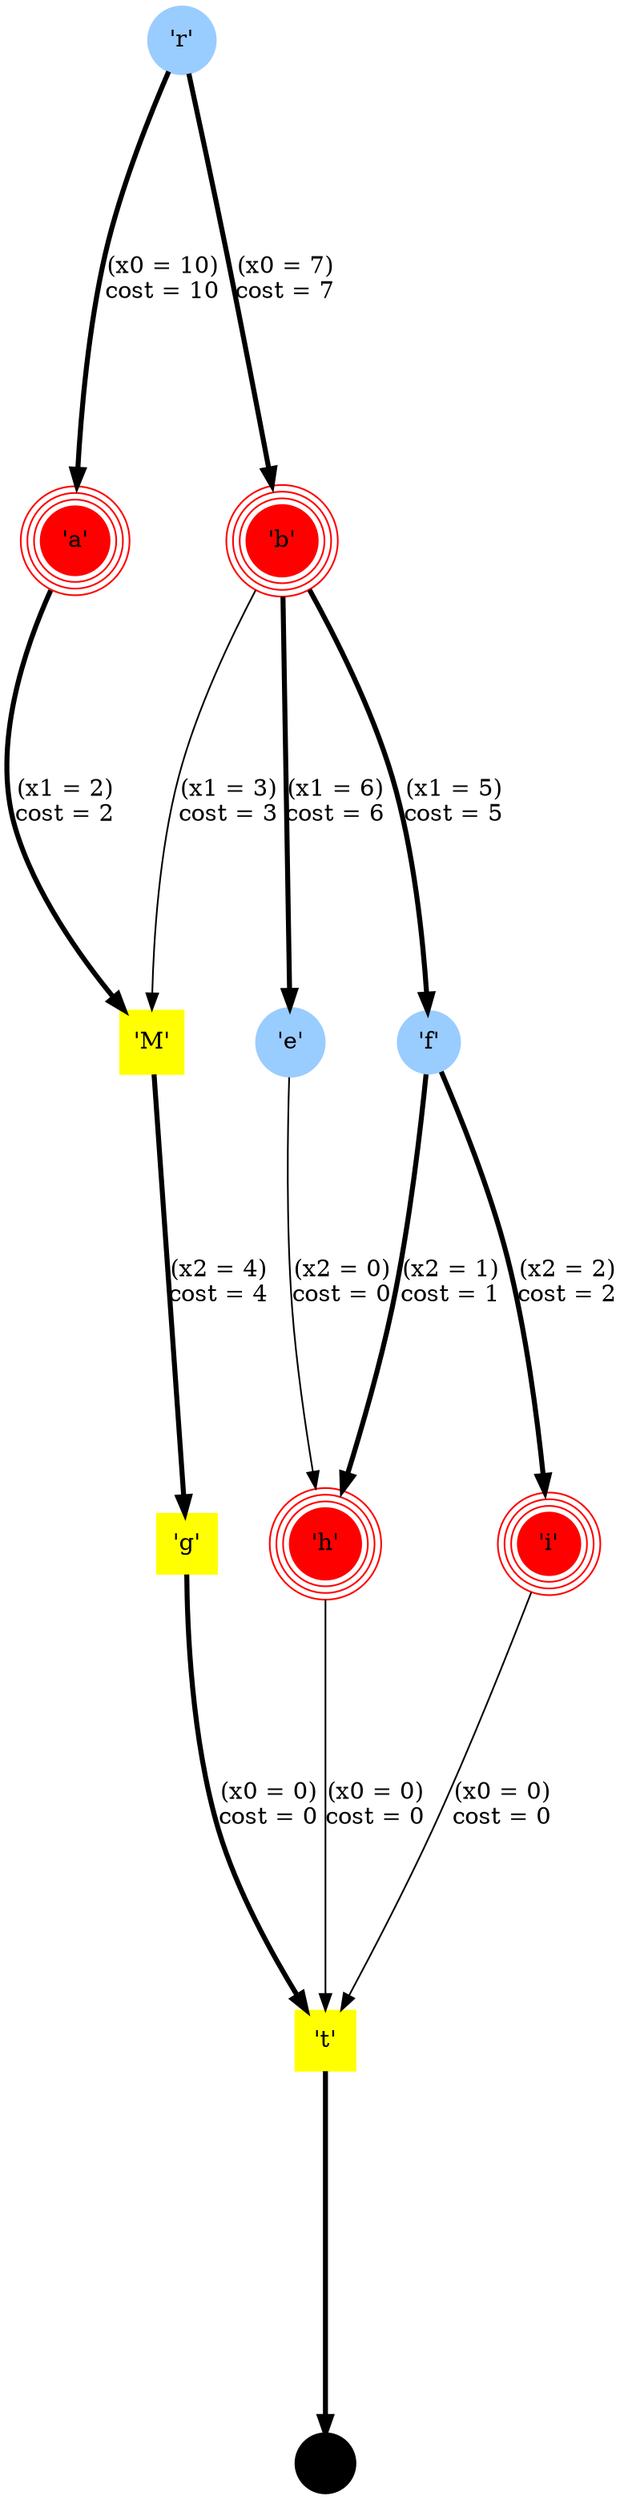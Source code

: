 digraph {
	ranksep = 3;

	0 [shape=circle,style=filled,color="#99ccff",peripheries=1,group="root",label="'r'"];
	1 [shape=circle,style=filled,color=red,peripheries=4,group="0",label="'a'"];
	0 -> 1 [penwidth=3,label="(x0 = 10)\ncost = 10"];
	2 [shape=circle,style=filled,color=red,peripheries=4,group="0",label="'b'"];
	0 -> 2 [penwidth=3,label="(x0 = 7)\ncost = 7"];
	5 [shape=circle,style=filled,color="#99ccff",peripheries=1,group="1",label="'e'"];
	2 -> 5 [penwidth=3,label="(x1 = 6)\ncost = 6"];
	6 [shape=circle,style=filled,color="#99ccff",peripheries=1,group="1",label="'f'"];
	2 -> 6 [penwidth=3,label="(x1 = 5)\ncost = 5"];
	7 [shape=square,style=filled,color=yellow,peripheries=1,group="1",label="'M'"];
	2 -> 7 [penwidth=1,label="(x1 = 3)\ncost = 3"];
	1 -> 7 [penwidth=3,label="(x1 = 2)\ncost = 2"];
	8 [shape=circle,style=filled,color=red,peripheries=4,group="2",label="'h'"];
	6 -> 8 [penwidth=3,label="(x2 = 1)\ncost = 1"];
	5 -> 8 [penwidth=1,label="(x2 = 0)\ncost = 0"];
	9 [shape=circle,style=filled,color=red,peripheries=4,group="2",label="'i'"];
	6 -> 9 [penwidth=3,label="(x2 = 2)\ncost = 2"];
	10 [shape=square,style=filled,color=yellow,peripheries=1,group="2",label="'g'"];
	7 -> 10 [penwidth=3,label="(x2 = 4)\ncost = 4"];
	11 [shape=square,style=filled,color=yellow,peripheries=1,group="0",label="'t'"];
	9 -> 11 [penwidth=1,label="(x0 = 0)\ncost = 0"];
	10 -> 11 [penwidth=3,label="(x0 = 0)\ncost = 0"];
	8 -> 11 [penwidth=1,label="(x0 = 0)\ncost = 0"];
	terminal [shape="circle", label="", style="filled", color="black", group="terminal"];
	11 -> terminal [penwidth=3];
}

